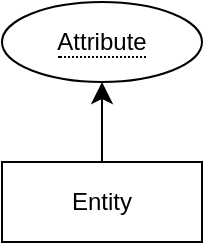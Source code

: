 <mxfile version="24.0.1" type="github">
  <diagram name="페이지-1" id="VmAhWvT5OcckSfQpTmdh">
    <mxGraphModel dx="137" dy="1624" grid="0" gridSize="10" guides="1" tooltips="1" connect="1" arrows="1" fold="1" page="0" pageScale="1" pageWidth="827" pageHeight="1169" math="0" shadow="0">
      <root>
        <mxCell id="0" />
        <mxCell id="1" parent="0" />
        <mxCell id="48Syspc3DiGJIPmDXHzH-6" style="edgeStyle=none;curved=1;rounded=0;orthogonalLoop=1;jettySize=auto;html=1;exitX=0.5;exitY=0;exitDx=0;exitDy=0;entryX=0.5;entryY=1;entryDx=0;entryDy=0;fontSize=12;startSize=8;endSize=8;" edge="1" parent="1" source="48Syspc3DiGJIPmDXHzH-2" target="48Syspc3DiGJIPmDXHzH-5">
          <mxGeometry relative="1" as="geometry" />
        </mxCell>
        <mxCell id="48Syspc3DiGJIPmDXHzH-2" value="Entity" style="whiteSpace=wrap;html=1;align=center;" vertex="1" parent="1">
          <mxGeometry x="607" y="-419" width="100" height="40" as="geometry" />
        </mxCell>
        <mxCell id="48Syspc3DiGJIPmDXHzH-5" value="&lt;span style=&quot;border-bottom: 1px dotted&quot;&gt;Attribute&lt;/span&gt;" style="ellipse;whiteSpace=wrap;html=1;align=center;" vertex="1" parent="1">
          <mxGeometry x="607" y="-499" width="100" height="40" as="geometry" />
        </mxCell>
      </root>
    </mxGraphModel>
  </diagram>
</mxfile>
